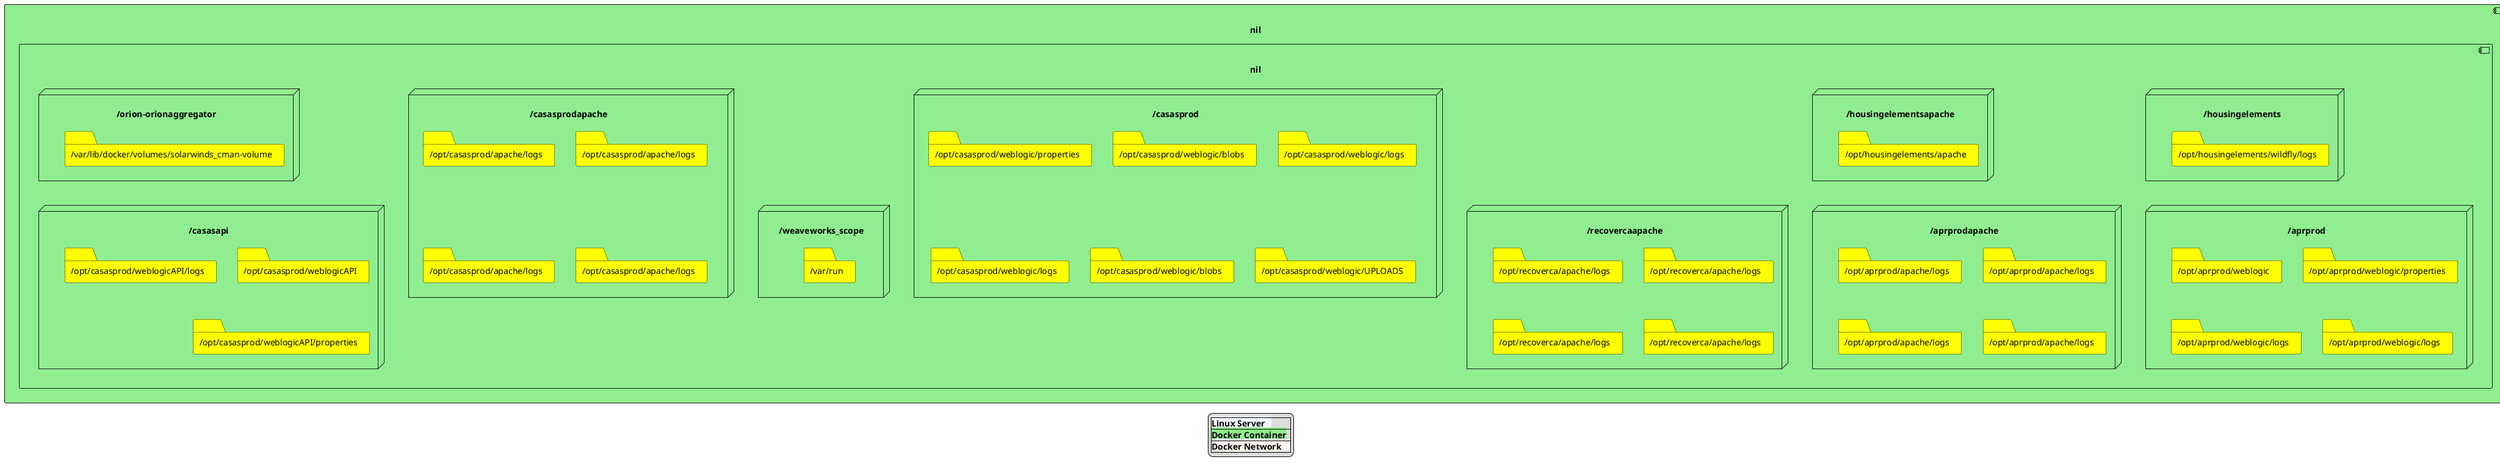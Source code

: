 @startuml "Generated"
'on: 2021-12-27T23:37:12.552-08:00
' hide stereotype
legend
|<back:AliceBlue><b>Linux Server   </b></back>|
|<back:LightGreen><b>Docker Container</b></back>|
|<back:SeaShell><b>Docker Network    </b></back>|
endlegend

	component "\nnil" as x314602240 #LightGreen {
	
	component "\nnil" as x314602240 #LightGreen {
	

		node "\n/housingelements" as x216975557 #LightGreen {
	
	folder "/opt/housingelements/wildfly/logs" as x24435535 #Yellow {
	

	}

	}

		node "\n/aprprod" as x174926803 #LightGreen {
	
	folder "/opt/aprprod/weblogic/properties" as x54566453 #Yellow {
	

	}
	folder "/opt/aprprod/weblogic/logs" as x119806867 #Yellow {
	

	}
	folder "/opt/aprprod/weblogic" as x218224257 #Yellow {
	

	}
	folder "/opt/aprprod/weblogic/logs" as x227922487 #Yellow {
	

	}
		x54566453 -[hidden]- x119806867
		x218224257 -[hidden]- x227922487

	}

		node "\n/housingelementsapache" as x31121023 #LightGreen {
	
	folder "/opt/housingelements/apache" as x214166764 #Yellow {
	

	}

	}

		node "\n/aprprodapache" as x27926429 #LightGreen {
	
	folder "/opt/aprprod/apache/logs" as x109915288 #Yellow {
	

	}
	folder "/opt/aprprod/apache/logs" as x44921036 #Yellow {
	

	}
	folder "/opt/aprprod/apache/logs" as x36585569 #Yellow {
	

	}
	folder "/opt/aprprod/apache/logs" as x38716025 #Yellow {
	

	}
		x109915288 -[hidden]- x44921036
		x36585569 -[hidden]- x38716025

	}

		node "\n/casasprod" as x201186995 #LightGreen {
	
	folder "/opt/casasprod/weblogic/logs" as x195197699 #Yellow {
	

	}
	folder "/opt/casasprod/weblogic/UPLOADS" as x148800023 #Yellow {
	

	}
	folder "/opt/casasprod/weblogic/blobs" as x130795326 #Yellow {
	

	}
	folder "/opt/casasprod/weblogic/blobs" as x23810186 #Yellow {
	

	}
	folder "/opt/casasprod/weblogic/properties" as x172586117 #Yellow {
	

	}
	folder "/opt/casasprod/weblogic/logs" as x198615277 #Yellow {
	

	}
		x195197699 -[hidden]- x148800023
		x130795326 -[hidden]- x23810186
		x172586117 -[hidden]- x198615277

	}

		node "\n/recovercaapache" as x26784587 #LightGreen {
	
	folder "/opt/recoverca/apache/logs" as x99487710 #Yellow {
	

	}
	folder "/opt/recoverca/apache/logs" as x127690154 #Yellow {
	

	}
	folder "/opt/recoverca/apache/logs" as x121185543 #Yellow {
	

	}
	folder "/opt/recoverca/apache/logs" as x126469687 #Yellow {
	

	}
		x99487710 -[hidden]- x127690154
		x121185543 -[hidden]- x126469687

	}

		node "\n/casasprodapache" as x264905597 #LightGreen {
	
	folder "/opt/casasprod/apache/logs" as x215775464 #Yellow {
	

	}
	folder "/opt/casasprod/apache/logs" as x99527260 #Yellow {
	

	}
	folder "/opt/casasprod/apache/logs" as x79997361 #Yellow {
	

	}
	folder "/opt/casasprod/apache/logs" as x172051721 #Yellow {
	

	}
		x215775464 -[hidden]- x99527260
		x79997361 -[hidden]- x172051721

	}

		node "\n/weaveworks_scope" as x120489002 #LightGreen {
	
	folder "/var/run" as x106769585 #Yellow {
	

	}

	}

		node "\n/orion-orionaggregator" as x185970893 #LightGreen {
	
	folder "/var/lib/docker/volumes/solarwinds_cman-volume" as x46078711 #Yellow {
	

	}

	}

		node "\n/casasapi" as x20523776 #LightGreen {
	
	folder "/opt/casasprod/weblogicAPI" as x225693662 #Yellow {
	

	}
	folder "/opt/casasprod/weblogicAPI/properties" as x90785967 #Yellow {
	

	}
	folder "/opt/casasprod/weblogicAPI/logs" as x80047645 #Yellow {
	

	}
		x225693662 -[hidden]- x90785967

	}
		x216975557 -[hidden]- x174926803
		x31121023 -[hidden]- x27926429
		x201186995 -[hidden]- x26784587
		x264905597 -[hidden]- x120489002
		x185970893 -[hidden]- x20523776

}
@enduml